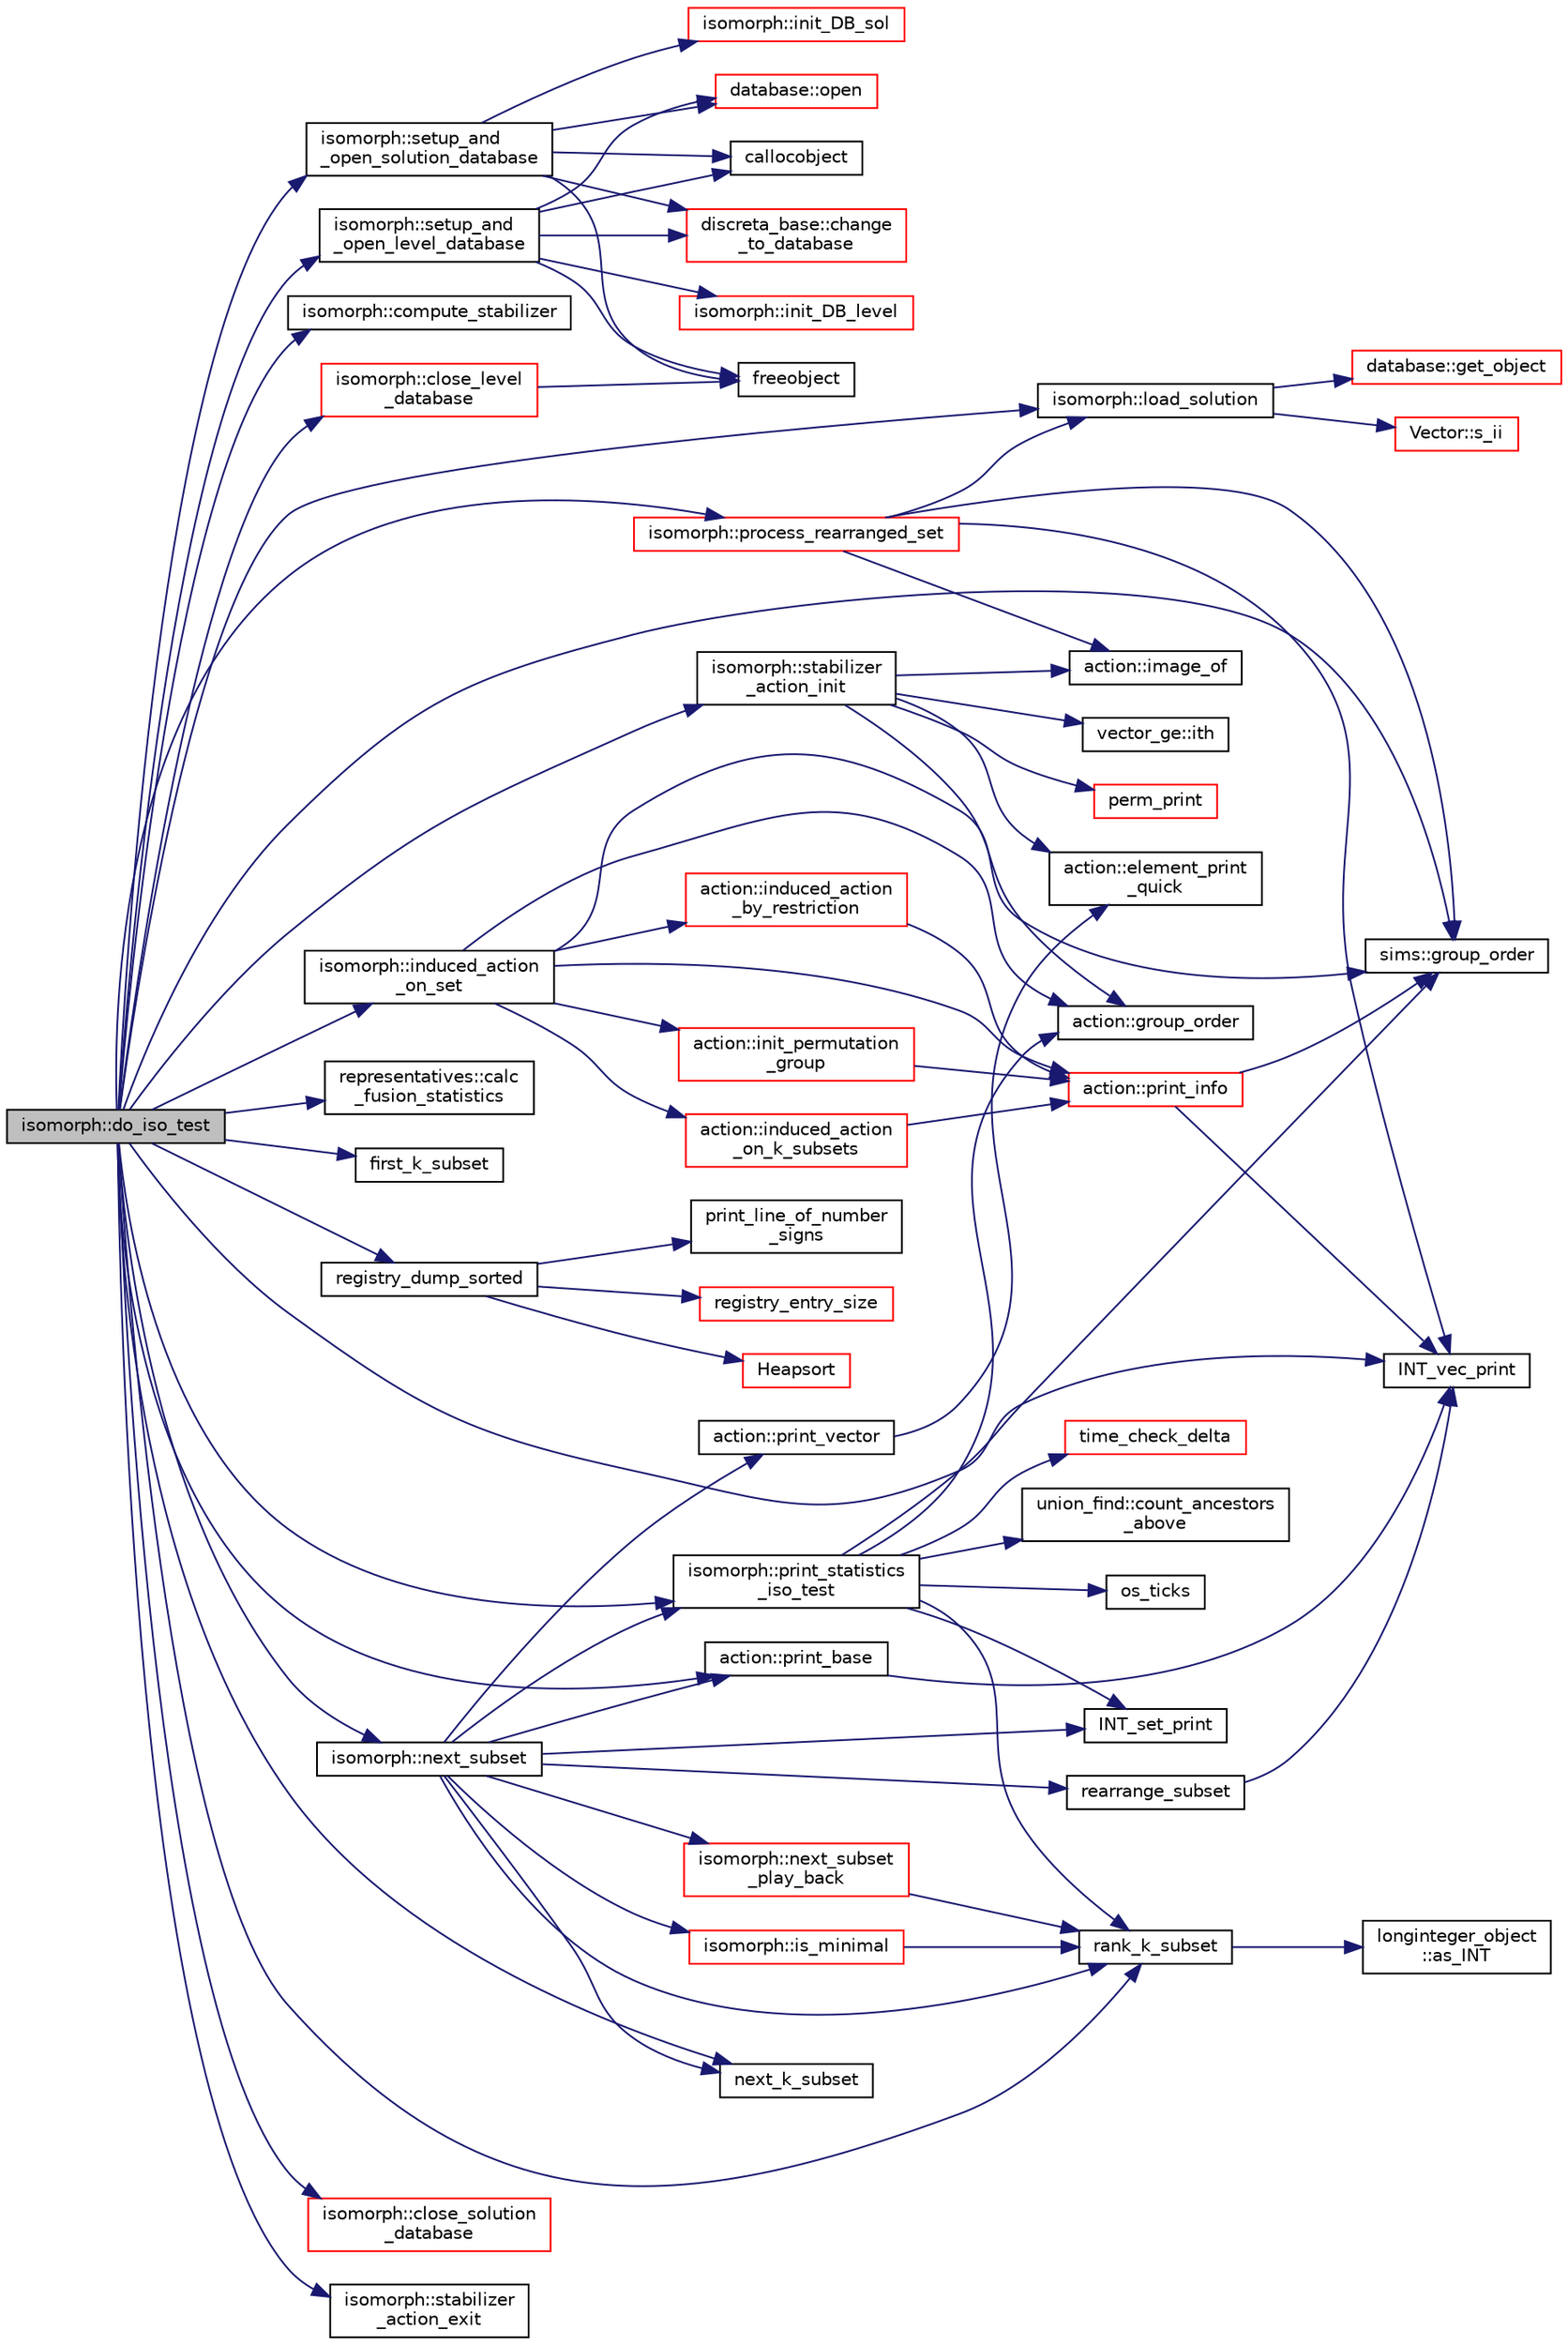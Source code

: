digraph "isomorph::do_iso_test"
{
  edge [fontname="Helvetica",fontsize="10",labelfontname="Helvetica",labelfontsize="10"];
  node [fontname="Helvetica",fontsize="10",shape=record];
  rankdir="LR";
  Node1535 [label="isomorph::do_iso_test",height=0.2,width=0.4,color="black", fillcolor="grey75", style="filled", fontcolor="black"];
  Node1535 -> Node1536 [color="midnightblue",fontsize="10",style="solid",fontname="Helvetica"];
  Node1536 [label="isomorph::setup_and\l_open_solution_database",height=0.2,width=0.4,color="black", fillcolor="white", style="filled",URL="$d3/d5f/classisomorph.html#a31846d3ae261a9c2dc089fb87710ce5c"];
  Node1536 -> Node1537 [color="midnightblue",fontsize="10",style="solid",fontname="Helvetica"];
  Node1537 [label="freeobject",height=0.2,width=0.4,color="black", fillcolor="white", style="filled",URL="$d9/d60/discreta_8h.html#a3bd8a0c7f8d0451709f6e310536ff2ae"];
  Node1536 -> Node1538 [color="midnightblue",fontsize="10",style="solid",fontname="Helvetica"];
  Node1538 [label="callocobject",height=0.2,width=0.4,color="black", fillcolor="white", style="filled",URL="$d9/d60/discreta_8h.html#a8bbcb8338d159223714097d10e94364d"];
  Node1536 -> Node1539 [color="midnightblue",fontsize="10",style="solid",fontname="Helvetica"];
  Node1539 [label="discreta_base::change\l_to_database",height=0.2,width=0.4,color="red", fillcolor="white", style="filled",URL="$d7/d71/classdiscreta__base.html#a9187fb1e0526e3d327b78bb19475ae40"];
  Node1536 -> Node1611 [color="midnightblue",fontsize="10",style="solid",fontname="Helvetica"];
  Node1611 [label="isomorph::init_DB_sol",height=0.2,width=0.4,color="red", fillcolor="white", style="filled",URL="$d3/d5f/classisomorph.html#afd8d8a546fa9a7bc6f211b216e291039"];
  Node1536 -> Node1649 [color="midnightblue",fontsize="10",style="solid",fontname="Helvetica"];
  Node1649 [label="database::open",height=0.2,width=0.4,color="red", fillcolor="white", style="filled",URL="$db/d72/classdatabase.html#a65e8eccf98ecab4d55fb25bacaae6a19"];
  Node1535 -> Node1670 [color="midnightblue",fontsize="10",style="solid",fontname="Helvetica"];
  Node1670 [label="isomorph::setup_and\l_open_level_database",height=0.2,width=0.4,color="black", fillcolor="white", style="filled",URL="$d3/d5f/classisomorph.html#aa011f38988f4db9c6f5abd84faebd153"];
  Node1670 -> Node1537 [color="midnightblue",fontsize="10",style="solid",fontname="Helvetica"];
  Node1670 -> Node1538 [color="midnightblue",fontsize="10",style="solid",fontname="Helvetica"];
  Node1670 -> Node1539 [color="midnightblue",fontsize="10",style="solid",fontname="Helvetica"];
  Node1670 -> Node1671 [color="midnightblue",fontsize="10",style="solid",fontname="Helvetica"];
  Node1671 [label="isomorph::init_DB_level",height=0.2,width=0.4,color="red", fillcolor="white", style="filled",URL="$d3/d5f/classisomorph.html#a1a2df5281026bc94d57ebce33d67fe6c"];
  Node1670 -> Node1649 [color="midnightblue",fontsize="10",style="solid",fontname="Helvetica"];
  Node1535 -> Node1672 [color="midnightblue",fontsize="10",style="solid",fontname="Helvetica"];
  Node1672 [label="isomorph::compute_stabilizer",height=0.2,width=0.4,color="black", fillcolor="white", style="filled",URL="$d3/d5f/classisomorph.html#a572339d59deb788702ad3ede7a64c32f"];
  Node1535 -> Node1673 [color="midnightblue",fontsize="10",style="solid",fontname="Helvetica"];
  Node1673 [label="sims::group_order",height=0.2,width=0.4,color="black", fillcolor="white", style="filled",URL="$d9/df3/classsims.html#aa442445175656570fa35febbe790efad"];
  Node1535 -> Node1674 [color="midnightblue",fontsize="10",style="solid",fontname="Helvetica"];
  Node1674 [label="isomorph::load_solution",height=0.2,width=0.4,color="black", fillcolor="white", style="filled",URL="$d3/d5f/classisomorph.html#a18df8e5d8ba2c2fe7c6d59a2d42768a5"];
  Node1674 -> Node1675 [color="midnightblue",fontsize="10",style="solid",fontname="Helvetica"];
  Node1675 [label="database::get_object",height=0.2,width=0.4,color="red", fillcolor="white", style="filled",URL="$db/d72/classdatabase.html#a2f58ec1301addabc2fb6544038e108c6"];
  Node1674 -> Node1679 [color="midnightblue",fontsize="10",style="solid",fontname="Helvetica"];
  Node1679 [label="Vector::s_ii",height=0.2,width=0.4,color="red", fillcolor="white", style="filled",URL="$d5/db2/class_vector.html#a75d4942cc7b9794717b4846c10520db8"];
  Node1535 -> Node1681 [color="midnightblue",fontsize="10",style="solid",fontname="Helvetica"];
  Node1681 [label="INT_vec_print",height=0.2,width=0.4,color="black", fillcolor="white", style="filled",URL="$df/dbf/sajeeb_8_c.html#a79a5901af0b47dd0d694109543c027fe"];
  Node1535 -> Node1682 [color="midnightblue",fontsize="10",style="solid",fontname="Helvetica"];
  Node1682 [label="isomorph::induced_action\l_on_set",height=0.2,width=0.4,color="black", fillcolor="white", style="filled",URL="$d3/d5f/classisomorph.html#a66a62f79a0f877b889ec5bd0c79392f1"];
  Node1682 -> Node1683 [color="midnightblue",fontsize="10",style="solid",fontname="Helvetica"];
  Node1683 [label="action::induced_action\l_by_restriction",height=0.2,width=0.4,color="red", fillcolor="white", style="filled",URL="$d2/d86/classaction.html#a37c21f74a97c921d882a308370c06357"];
  Node1683 -> Node1684 [color="midnightblue",fontsize="10",style="solid",fontname="Helvetica"];
  Node1684 [label="action::print_info",height=0.2,width=0.4,color="red", fillcolor="white", style="filled",URL="$d2/d86/classaction.html#a6f89e493e5c5a32e5c3b8963d438ce86"];
  Node1684 -> Node1681 [color="midnightblue",fontsize="10",style="solid",fontname="Helvetica"];
  Node1684 -> Node1673 [color="midnightblue",fontsize="10",style="solid",fontname="Helvetica"];
  Node1682 -> Node2159 [color="midnightblue",fontsize="10",style="solid",fontname="Helvetica"];
  Node2159 [label="action::group_order",height=0.2,width=0.4,color="black", fillcolor="white", style="filled",URL="$d2/d86/classaction.html#ad1f69adb27041311d2e7be96e39388d4"];
  Node1682 -> Node1673 [color="midnightblue",fontsize="10",style="solid",fontname="Helvetica"];
  Node1682 -> Node2173 [color="midnightblue",fontsize="10",style="solid",fontname="Helvetica"];
  Node2173 [label="action::init_permutation\l_group",height=0.2,width=0.4,color="red", fillcolor="white", style="filled",URL="$d2/d86/classaction.html#a339bbfc596572ec88071c5f5e0ce3f41"];
  Node2173 -> Node1684 [color="midnightblue",fontsize="10",style="solid",fontname="Helvetica"];
  Node1682 -> Node1684 [color="midnightblue",fontsize="10",style="solid",fontname="Helvetica"];
  Node1682 -> Node2219 [color="midnightblue",fontsize="10",style="solid",fontname="Helvetica"];
  Node2219 [label="action::induced_action\l_on_k_subsets",height=0.2,width=0.4,color="red", fillcolor="white", style="filled",URL="$d2/d86/classaction.html#a2eb6058853cffc4c099099e07ecbe612"];
  Node2219 -> Node1684 [color="midnightblue",fontsize="10",style="solid",fontname="Helvetica"];
  Node1535 -> Node2222 [color="midnightblue",fontsize="10",style="solid",fontname="Helvetica"];
  Node2222 [label="isomorph::stabilizer\l_action_init",height=0.2,width=0.4,color="black", fillcolor="white", style="filled",URL="$d3/d5f/classisomorph.html#af2775c095770cbeae014806409f0c4d3"];
  Node2222 -> Node2159 [color="midnightblue",fontsize="10",style="solid",fontname="Helvetica"];
  Node2222 -> Node1709 [color="midnightblue",fontsize="10",style="solid",fontname="Helvetica"];
  Node1709 [label="vector_ge::ith",height=0.2,width=0.4,color="black", fillcolor="white", style="filled",URL="$d4/d6e/classvector__ge.html#a1ff002e8b746a9beb119d57dcd4a15ff"];
  Node2222 -> Node2063 [color="midnightblue",fontsize="10",style="solid",fontname="Helvetica"];
  Node2063 [label="action::image_of",height=0.2,width=0.4,color="black", fillcolor="white", style="filled",URL="$d2/d86/classaction.html#a094e1e6414725c771c91ea0e92342de6"];
  Node2222 -> Node1710 [color="midnightblue",fontsize="10",style="solid",fontname="Helvetica"];
  Node1710 [label="action::element_print\l_quick",height=0.2,width=0.4,color="black", fillcolor="white", style="filled",URL="$d2/d86/classaction.html#a4844680cf6750396f76494a28655265b"];
  Node2222 -> Node1754 [color="midnightblue",fontsize="10",style="solid",fontname="Helvetica"];
  Node1754 [label="perm_print",height=0.2,width=0.4,color="red", fillcolor="white", style="filled",URL="$d2/d7c/combinatorics_8_c.html#a2c7eee1361109e8c5b94921589815194"];
  Node1535 -> Node2223 [color="midnightblue",fontsize="10",style="solid",fontname="Helvetica"];
  Node2223 [label="action::print_base",height=0.2,width=0.4,color="black", fillcolor="white", style="filled",URL="$d2/d86/classaction.html#a6ac1c35b58155659d22359820a3ae18a"];
  Node2223 -> Node1681 [color="midnightblue",fontsize="10",style="solid",fontname="Helvetica"];
  Node1535 -> Node2224 [color="midnightblue",fontsize="10",style="solid",fontname="Helvetica"];
  Node2224 [label="representatives::calc\l_fusion_statistics",height=0.2,width=0.4,color="black", fillcolor="white", style="filled",URL="$da/dc1/classrepresentatives.html#ac776d4e7be572086b4daed9addafe785"];
  Node1535 -> Node2225 [color="midnightblue",fontsize="10",style="solid",fontname="Helvetica"];
  Node2225 [label="first_k_subset",height=0.2,width=0.4,color="black", fillcolor="white", style="filled",URL="$d2/d7c/combinatorics_8_c.html#ae927aec4a5b64166d7793be334fc82b5"];
  Node1535 -> Node2067 [color="midnightblue",fontsize="10",style="solid",fontname="Helvetica"];
  Node2067 [label="rank_k_subset",height=0.2,width=0.4,color="black", fillcolor="white", style="filled",URL="$d2/d7c/combinatorics_8_c.html#a8ec9127fb82ee9dfa337c897c7060a57"];
  Node2067 -> Node1726 [color="midnightblue",fontsize="10",style="solid",fontname="Helvetica"];
  Node1726 [label="longinteger_object\l::as_INT",height=0.2,width=0.4,color="black", fillcolor="white", style="filled",URL="$dd/d7e/classlonginteger__object.html#afb992d4679a6741acc63c8bcba27971e"];
  Node1535 -> Node2010 [color="midnightblue",fontsize="10",style="solid",fontname="Helvetica"];
  Node2010 [label="registry_dump_sorted",height=0.2,width=0.4,color="black", fillcolor="white", style="filled",URL="$d5/db4/io__and__os_8h.html#aa28c9ee8650332ad2d526d5eb4fae48e"];
  Node2010 -> Node2011 [color="midnightblue",fontsize="10",style="solid",fontname="Helvetica"];
  Node2011 [label="print_line_of_number\l_signs",height=0.2,width=0.4,color="black", fillcolor="white", style="filled",URL="$d5/db4/io__and__os_8h.html#a59b640c1f8b0040f26fa06b641191105"];
  Node2010 -> Node2007 [color="midnightblue",fontsize="10",style="solid",fontname="Helvetica"];
  Node2007 [label="registry_entry_size",height=0.2,width=0.4,color="red", fillcolor="white", style="filled",URL="$df/d84/foundations_2io__and__os_2memory_8_c.html#abb7fc0eff582133f5bd8a7cbd78d742b"];
  Node2010 -> Node2012 [color="midnightblue",fontsize="10",style="solid",fontname="Helvetica"];
  Node2012 [label="Heapsort",height=0.2,width=0.4,color="red", fillcolor="white", style="filled",URL="$d5/de2/foundations_2data__structures_2data__structures_8h.html#a2af240488f5893071c88af35d9f06b6d"];
  Node1535 -> Node2226 [color="midnightblue",fontsize="10",style="solid",fontname="Helvetica"];
  Node2226 [label="isomorph::print_statistics\l_iso_test",height=0.2,width=0.4,color="black", fillcolor="white", style="filled",URL="$d3/d5f/classisomorph.html#a92a0591020464dd4974d2b17f7be862b"];
  Node2226 -> Node2018 [color="midnightblue",fontsize="10",style="solid",fontname="Helvetica"];
  Node2018 [label="os_ticks",height=0.2,width=0.4,color="black", fillcolor="white", style="filled",URL="$d5/db4/io__and__os_8h.html#a3da6d2b09e35d569adb7101dffcb5224"];
  Node2226 -> Node2227 [color="midnightblue",fontsize="10",style="solid",fontname="Helvetica"];
  Node2227 [label="time_check_delta",height=0.2,width=0.4,color="red", fillcolor="white", style="filled",URL="$d9/d60/discreta_8h.html#a89a8565e34c7dcbb97180cd6af7454a1"];
  Node2226 -> Node2067 [color="midnightblue",fontsize="10",style="solid",fontname="Helvetica"];
  Node2226 -> Node1673 [color="midnightblue",fontsize="10",style="solid",fontname="Helvetica"];
  Node2226 -> Node2159 [color="midnightblue",fontsize="10",style="solid",fontname="Helvetica"];
  Node2226 -> Node2228 [color="midnightblue",fontsize="10",style="solid",fontname="Helvetica"];
  Node2228 [label="union_find::count_ancestors\l_above",height=0.2,width=0.4,color="black", fillcolor="white", style="filled",URL="$d1/dfb/classunion__find.html#a5f30bf72e328168c13e4e68f7c2d4483"];
  Node2226 -> Node2229 [color="midnightblue",fontsize="10",style="solid",fontname="Helvetica"];
  Node2229 [label="INT_set_print",height=0.2,width=0.4,color="black", fillcolor="white", style="filled",URL="$df/dbf/sajeeb_8_c.html#a97614645ec11df30e0e896367f91ffd9"];
  Node1535 -> Node2230 [color="midnightblue",fontsize="10",style="solid",fontname="Helvetica"];
  Node2230 [label="isomorph::next_subset",height=0.2,width=0.4,color="black", fillcolor="white", style="filled",URL="$d3/d5f/classisomorph.html#a9e5876d214f75b10f9b301115ed80002"];
  Node2230 -> Node2231 [color="midnightblue",fontsize="10",style="solid",fontname="Helvetica"];
  Node2231 [label="isomorph::next_subset\l_play_back",height=0.2,width=0.4,color="red", fillcolor="white", style="filled",URL="$d3/d5f/classisomorph.html#afd05a10153c30593750a6ca7812682d2"];
  Node2231 -> Node2067 [color="midnightblue",fontsize="10",style="solid",fontname="Helvetica"];
  Node2230 -> Node2067 [color="midnightblue",fontsize="10",style="solid",fontname="Helvetica"];
  Node2230 -> Node2235 [color="midnightblue",fontsize="10",style="solid",fontname="Helvetica"];
  Node2235 [label="isomorph::is_minimal",height=0.2,width=0.4,color="red", fillcolor="white", style="filled",URL="$d3/d5f/classisomorph.html#a99d321a02825c08837425be0c555a0c7"];
  Node2235 -> Node2067 [color="midnightblue",fontsize="10",style="solid",fontname="Helvetica"];
  Node2230 -> Node2237 [color="midnightblue",fontsize="10",style="solid",fontname="Helvetica"];
  Node2237 [label="next_k_subset",height=0.2,width=0.4,color="black", fillcolor="white", style="filled",URL="$d2/d7c/combinatorics_8_c.html#a775056f4f5ce3fe0bb7f9db279934c9b"];
  Node2230 -> Node2229 [color="midnightblue",fontsize="10",style="solid",fontname="Helvetica"];
  Node2230 -> Node2223 [color="midnightblue",fontsize="10",style="solid",fontname="Helvetica"];
  Node2230 -> Node2226 [color="midnightblue",fontsize="10",style="solid",fontname="Helvetica"];
  Node2230 -> Node2238 [color="midnightblue",fontsize="10",style="solid",fontname="Helvetica"];
  Node2238 [label="action::print_vector",height=0.2,width=0.4,color="black", fillcolor="white", style="filled",URL="$d2/d86/classaction.html#a2c91e488a2fdc2b8b4e6f25dfc992929"];
  Node2238 -> Node1710 [color="midnightblue",fontsize="10",style="solid",fontname="Helvetica"];
  Node2230 -> Node2239 [color="midnightblue",fontsize="10",style="solid",fontname="Helvetica"];
  Node2239 [label="rearrange_subset",height=0.2,width=0.4,color="black", fillcolor="white", style="filled",URL="$d5/de2/foundations_2data__structures_2data__structures_8h.html#a523610ec4b589b62fcd862f7dd2392a8"];
  Node2239 -> Node1681 [color="midnightblue",fontsize="10",style="solid",fontname="Helvetica"];
  Node1535 -> Node2240 [color="midnightblue",fontsize="10",style="solid",fontname="Helvetica"];
  Node2240 [label="isomorph::process_rearranged_set",height=0.2,width=0.4,color="red", fillcolor="white", style="filled",URL="$d3/d5f/classisomorph.html#a7767fd5f1da6dfd7f93810be99ba4ab6"];
  Node2240 -> Node1681 [color="midnightblue",fontsize="10",style="solid",fontname="Helvetica"];
  Node2240 -> Node1674 [color="midnightblue",fontsize="10",style="solid",fontname="Helvetica"];
  Node2240 -> Node1673 [color="midnightblue",fontsize="10",style="solid",fontname="Helvetica"];
  Node2240 -> Node2063 [color="midnightblue",fontsize="10",style="solid",fontname="Helvetica"];
  Node1535 -> Node2237 [color="midnightblue",fontsize="10",style="solid",fontname="Helvetica"];
  Node1535 -> Node2327 [color="midnightblue",fontsize="10",style="solid",fontname="Helvetica"];
  Node2327 [label="isomorph::close_level\l_database",height=0.2,width=0.4,color="red", fillcolor="white", style="filled",URL="$d3/d5f/classisomorph.html#aeca68d029ae707d3a6c6d4293b7086c8"];
  Node2327 -> Node1537 [color="midnightblue",fontsize="10",style="solid",fontname="Helvetica"];
  Node1535 -> Node2338 [color="midnightblue",fontsize="10",style="solid",fontname="Helvetica"];
  Node2338 [label="isomorph::close_solution\l_database",height=0.2,width=0.4,color="red", fillcolor="white", style="filled",URL="$d3/d5f/classisomorph.html#a4219716e51f60288361e06dd0e91810b"];
  Node1535 -> Node2339 [color="midnightblue",fontsize="10",style="solid",fontname="Helvetica"];
  Node2339 [label="isomorph::stabilizer\l_action_exit",height=0.2,width=0.4,color="black", fillcolor="white", style="filled",URL="$d3/d5f/classisomorph.html#afaa2e0e84d13a3116bb46c387b1fca61"];
}
